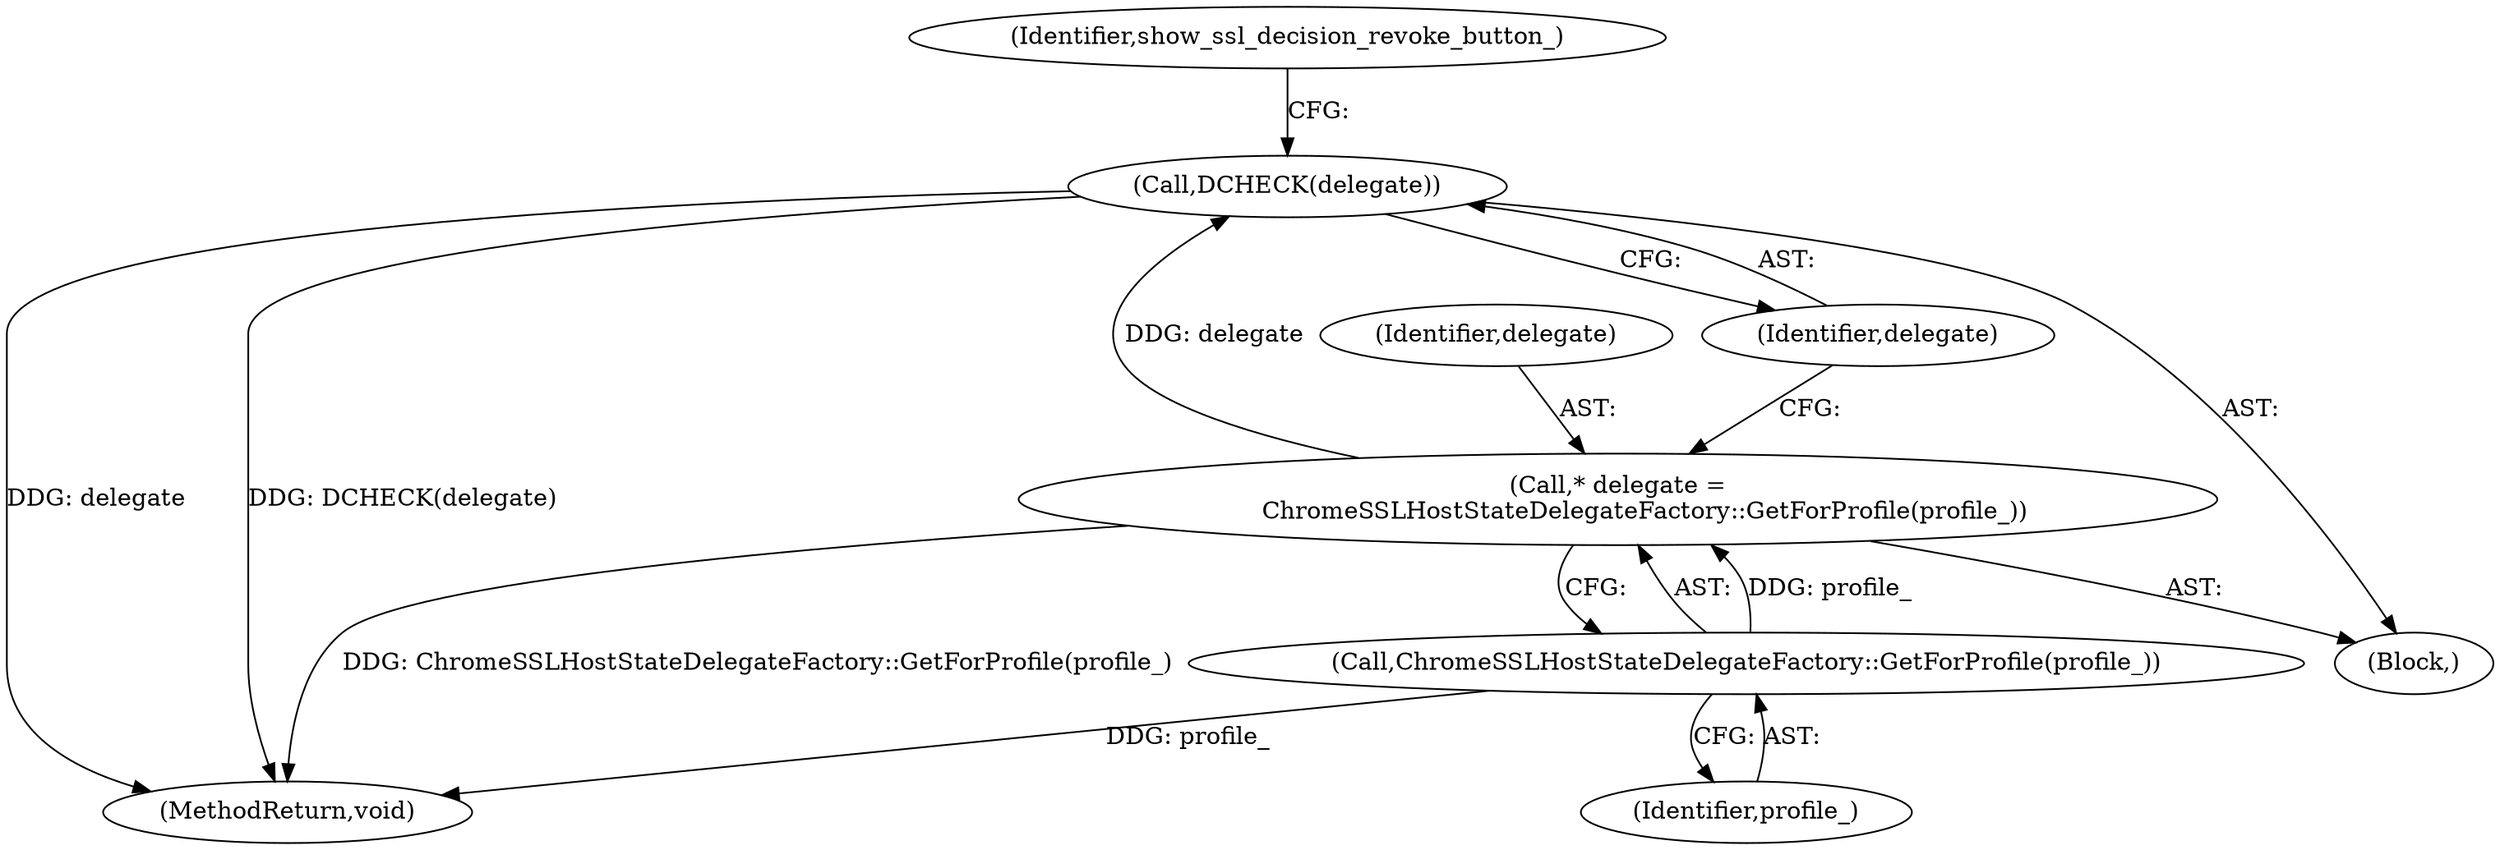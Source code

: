 digraph "0_Chrome_7cde8513c12a6e8ec5d1d1eb1cfd078d9adad3ef@pointer" {
"1000616" [label="(Call,DCHECK(delegate))"];
"1000612" [label="(Call,* delegate =\n       ChromeSSLHostStateDelegateFactory::GetForProfile(profile_))"];
"1000614" [label="(Call,ChromeSSLHostStateDelegateFactory::GetForProfile(profile_))"];
"1000628" [label="(MethodReturn,void)"];
"1000104" [label="(Block,)"];
"1000614" [label="(Call,ChromeSSLHostStateDelegateFactory::GetForProfile(profile_))"];
"1000613" [label="(Identifier,delegate)"];
"1000617" [label="(Identifier,delegate)"];
"1000615" [label="(Identifier,profile_)"];
"1000616" [label="(Call,DCHECK(delegate))"];
"1000612" [label="(Call,* delegate =\n       ChromeSSLHostStateDelegateFactory::GetForProfile(profile_))"];
"1000619" [label="(Identifier,show_ssl_decision_revoke_button_)"];
"1000616" -> "1000104"  [label="AST: "];
"1000616" -> "1000617"  [label="CFG: "];
"1000617" -> "1000616"  [label="AST: "];
"1000619" -> "1000616"  [label="CFG: "];
"1000616" -> "1000628"  [label="DDG: delegate"];
"1000616" -> "1000628"  [label="DDG: DCHECK(delegate)"];
"1000612" -> "1000616"  [label="DDG: delegate"];
"1000612" -> "1000104"  [label="AST: "];
"1000612" -> "1000614"  [label="CFG: "];
"1000613" -> "1000612"  [label="AST: "];
"1000614" -> "1000612"  [label="AST: "];
"1000617" -> "1000612"  [label="CFG: "];
"1000612" -> "1000628"  [label="DDG: ChromeSSLHostStateDelegateFactory::GetForProfile(profile_)"];
"1000614" -> "1000612"  [label="DDG: profile_"];
"1000614" -> "1000615"  [label="CFG: "];
"1000615" -> "1000614"  [label="AST: "];
"1000614" -> "1000628"  [label="DDG: profile_"];
}
